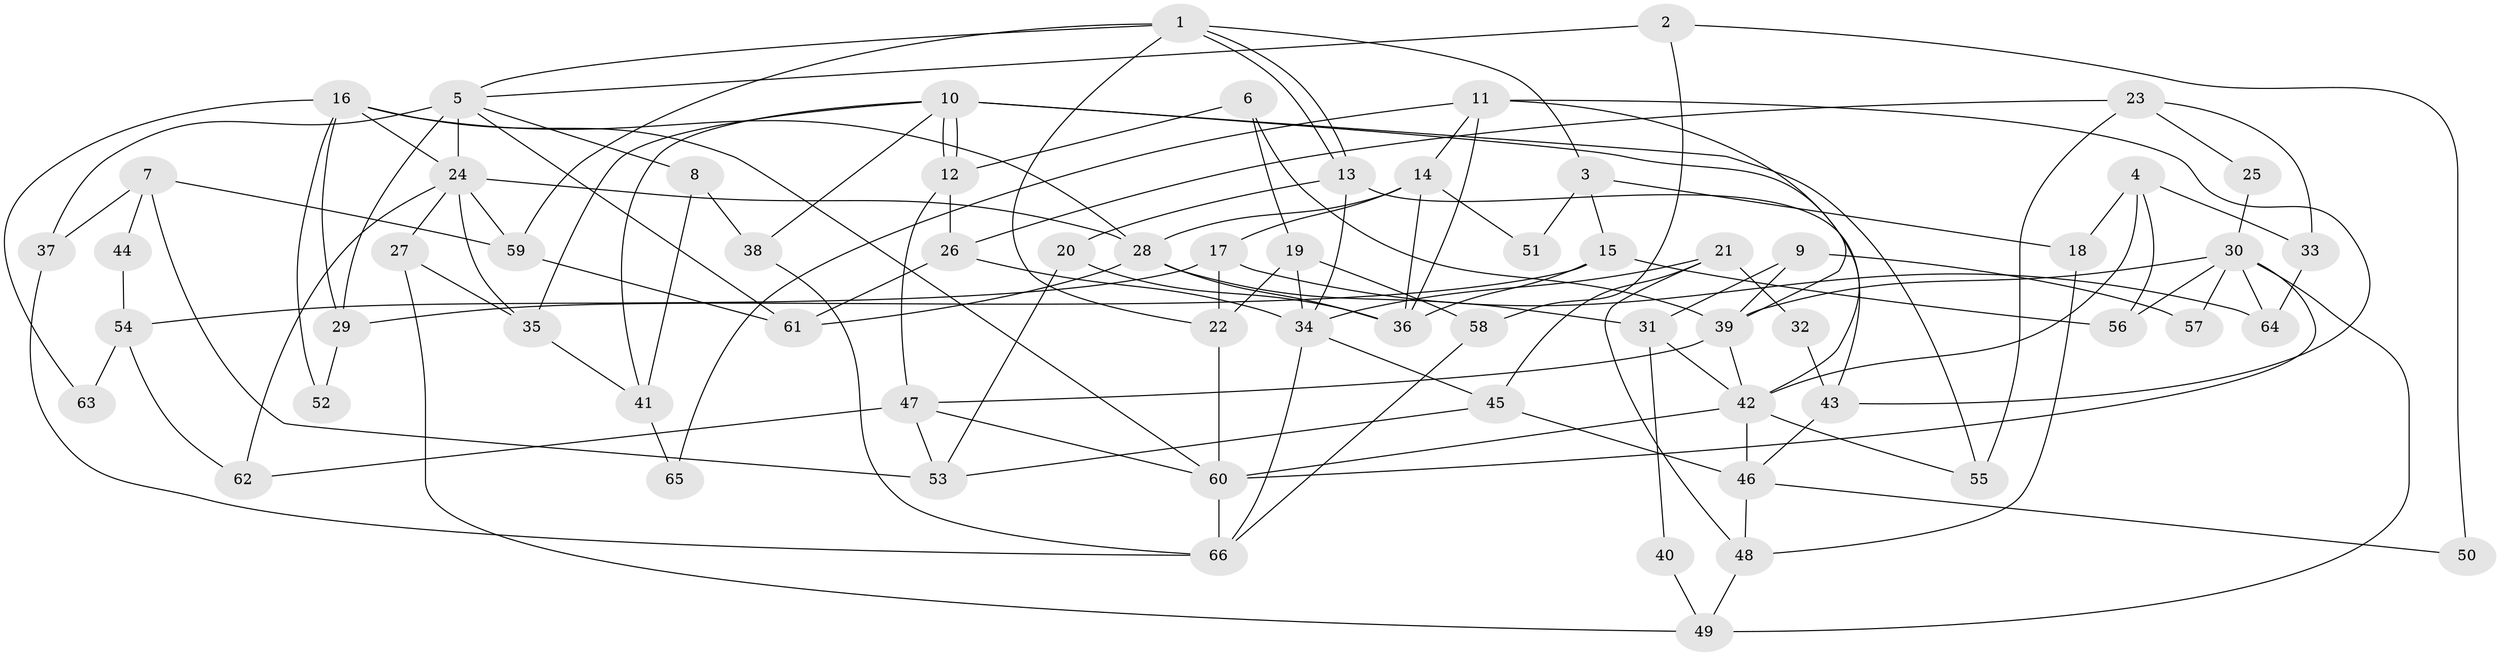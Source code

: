 // Generated by graph-tools (version 1.1) at 2025/50/03/09/25 04:50:55]
// undirected, 66 vertices, 132 edges
graph export_dot {
graph [start="1"]
  node [color=gray90,style=filled];
  1;
  2;
  3;
  4;
  5;
  6;
  7;
  8;
  9;
  10;
  11;
  12;
  13;
  14;
  15;
  16;
  17;
  18;
  19;
  20;
  21;
  22;
  23;
  24;
  25;
  26;
  27;
  28;
  29;
  30;
  31;
  32;
  33;
  34;
  35;
  36;
  37;
  38;
  39;
  40;
  41;
  42;
  43;
  44;
  45;
  46;
  47;
  48;
  49;
  50;
  51;
  52;
  53;
  54;
  55;
  56;
  57;
  58;
  59;
  60;
  61;
  62;
  63;
  64;
  65;
  66;
  1 -- 5;
  1 -- 13;
  1 -- 13;
  1 -- 3;
  1 -- 22;
  1 -- 59;
  2 -- 5;
  2 -- 58;
  2 -- 50;
  3 -- 15;
  3 -- 18;
  3 -- 51;
  4 -- 56;
  4 -- 18;
  4 -- 33;
  4 -- 42;
  5 -- 8;
  5 -- 61;
  5 -- 24;
  5 -- 29;
  5 -- 37;
  6 -- 19;
  6 -- 12;
  6 -- 39;
  7 -- 37;
  7 -- 59;
  7 -- 44;
  7 -- 53;
  8 -- 41;
  8 -- 38;
  9 -- 31;
  9 -- 39;
  9 -- 57;
  10 -- 12;
  10 -- 12;
  10 -- 42;
  10 -- 35;
  10 -- 38;
  10 -- 41;
  10 -- 55;
  11 -- 14;
  11 -- 39;
  11 -- 36;
  11 -- 43;
  11 -- 65;
  12 -- 47;
  12 -- 26;
  13 -- 34;
  13 -- 20;
  13 -- 43;
  14 -- 36;
  14 -- 28;
  14 -- 17;
  14 -- 51;
  15 -- 36;
  15 -- 29;
  15 -- 56;
  16 -- 24;
  16 -- 60;
  16 -- 28;
  16 -- 29;
  16 -- 52;
  16 -- 63;
  17 -- 22;
  17 -- 54;
  17 -- 64;
  18 -- 48;
  19 -- 34;
  19 -- 22;
  19 -- 58;
  20 -- 53;
  20 -- 36;
  21 -- 34;
  21 -- 48;
  21 -- 32;
  21 -- 45;
  22 -- 60;
  23 -- 26;
  23 -- 55;
  23 -- 25;
  23 -- 33;
  24 -- 28;
  24 -- 27;
  24 -- 35;
  24 -- 59;
  24 -- 62;
  25 -- 30;
  26 -- 61;
  26 -- 34;
  27 -- 35;
  27 -- 49;
  28 -- 36;
  28 -- 31;
  28 -- 61;
  29 -- 52;
  30 -- 64;
  30 -- 39;
  30 -- 49;
  30 -- 56;
  30 -- 57;
  30 -- 60;
  31 -- 42;
  31 -- 40;
  32 -- 43;
  33 -- 64;
  34 -- 45;
  34 -- 66;
  35 -- 41;
  37 -- 66;
  38 -- 66;
  39 -- 42;
  39 -- 47;
  40 -- 49;
  41 -- 65;
  42 -- 60;
  42 -- 46;
  42 -- 55;
  43 -- 46;
  44 -- 54;
  45 -- 46;
  45 -- 53;
  46 -- 48;
  46 -- 50;
  47 -- 53;
  47 -- 60;
  47 -- 62;
  48 -- 49;
  54 -- 62;
  54 -- 63;
  58 -- 66;
  59 -- 61;
  60 -- 66;
}
